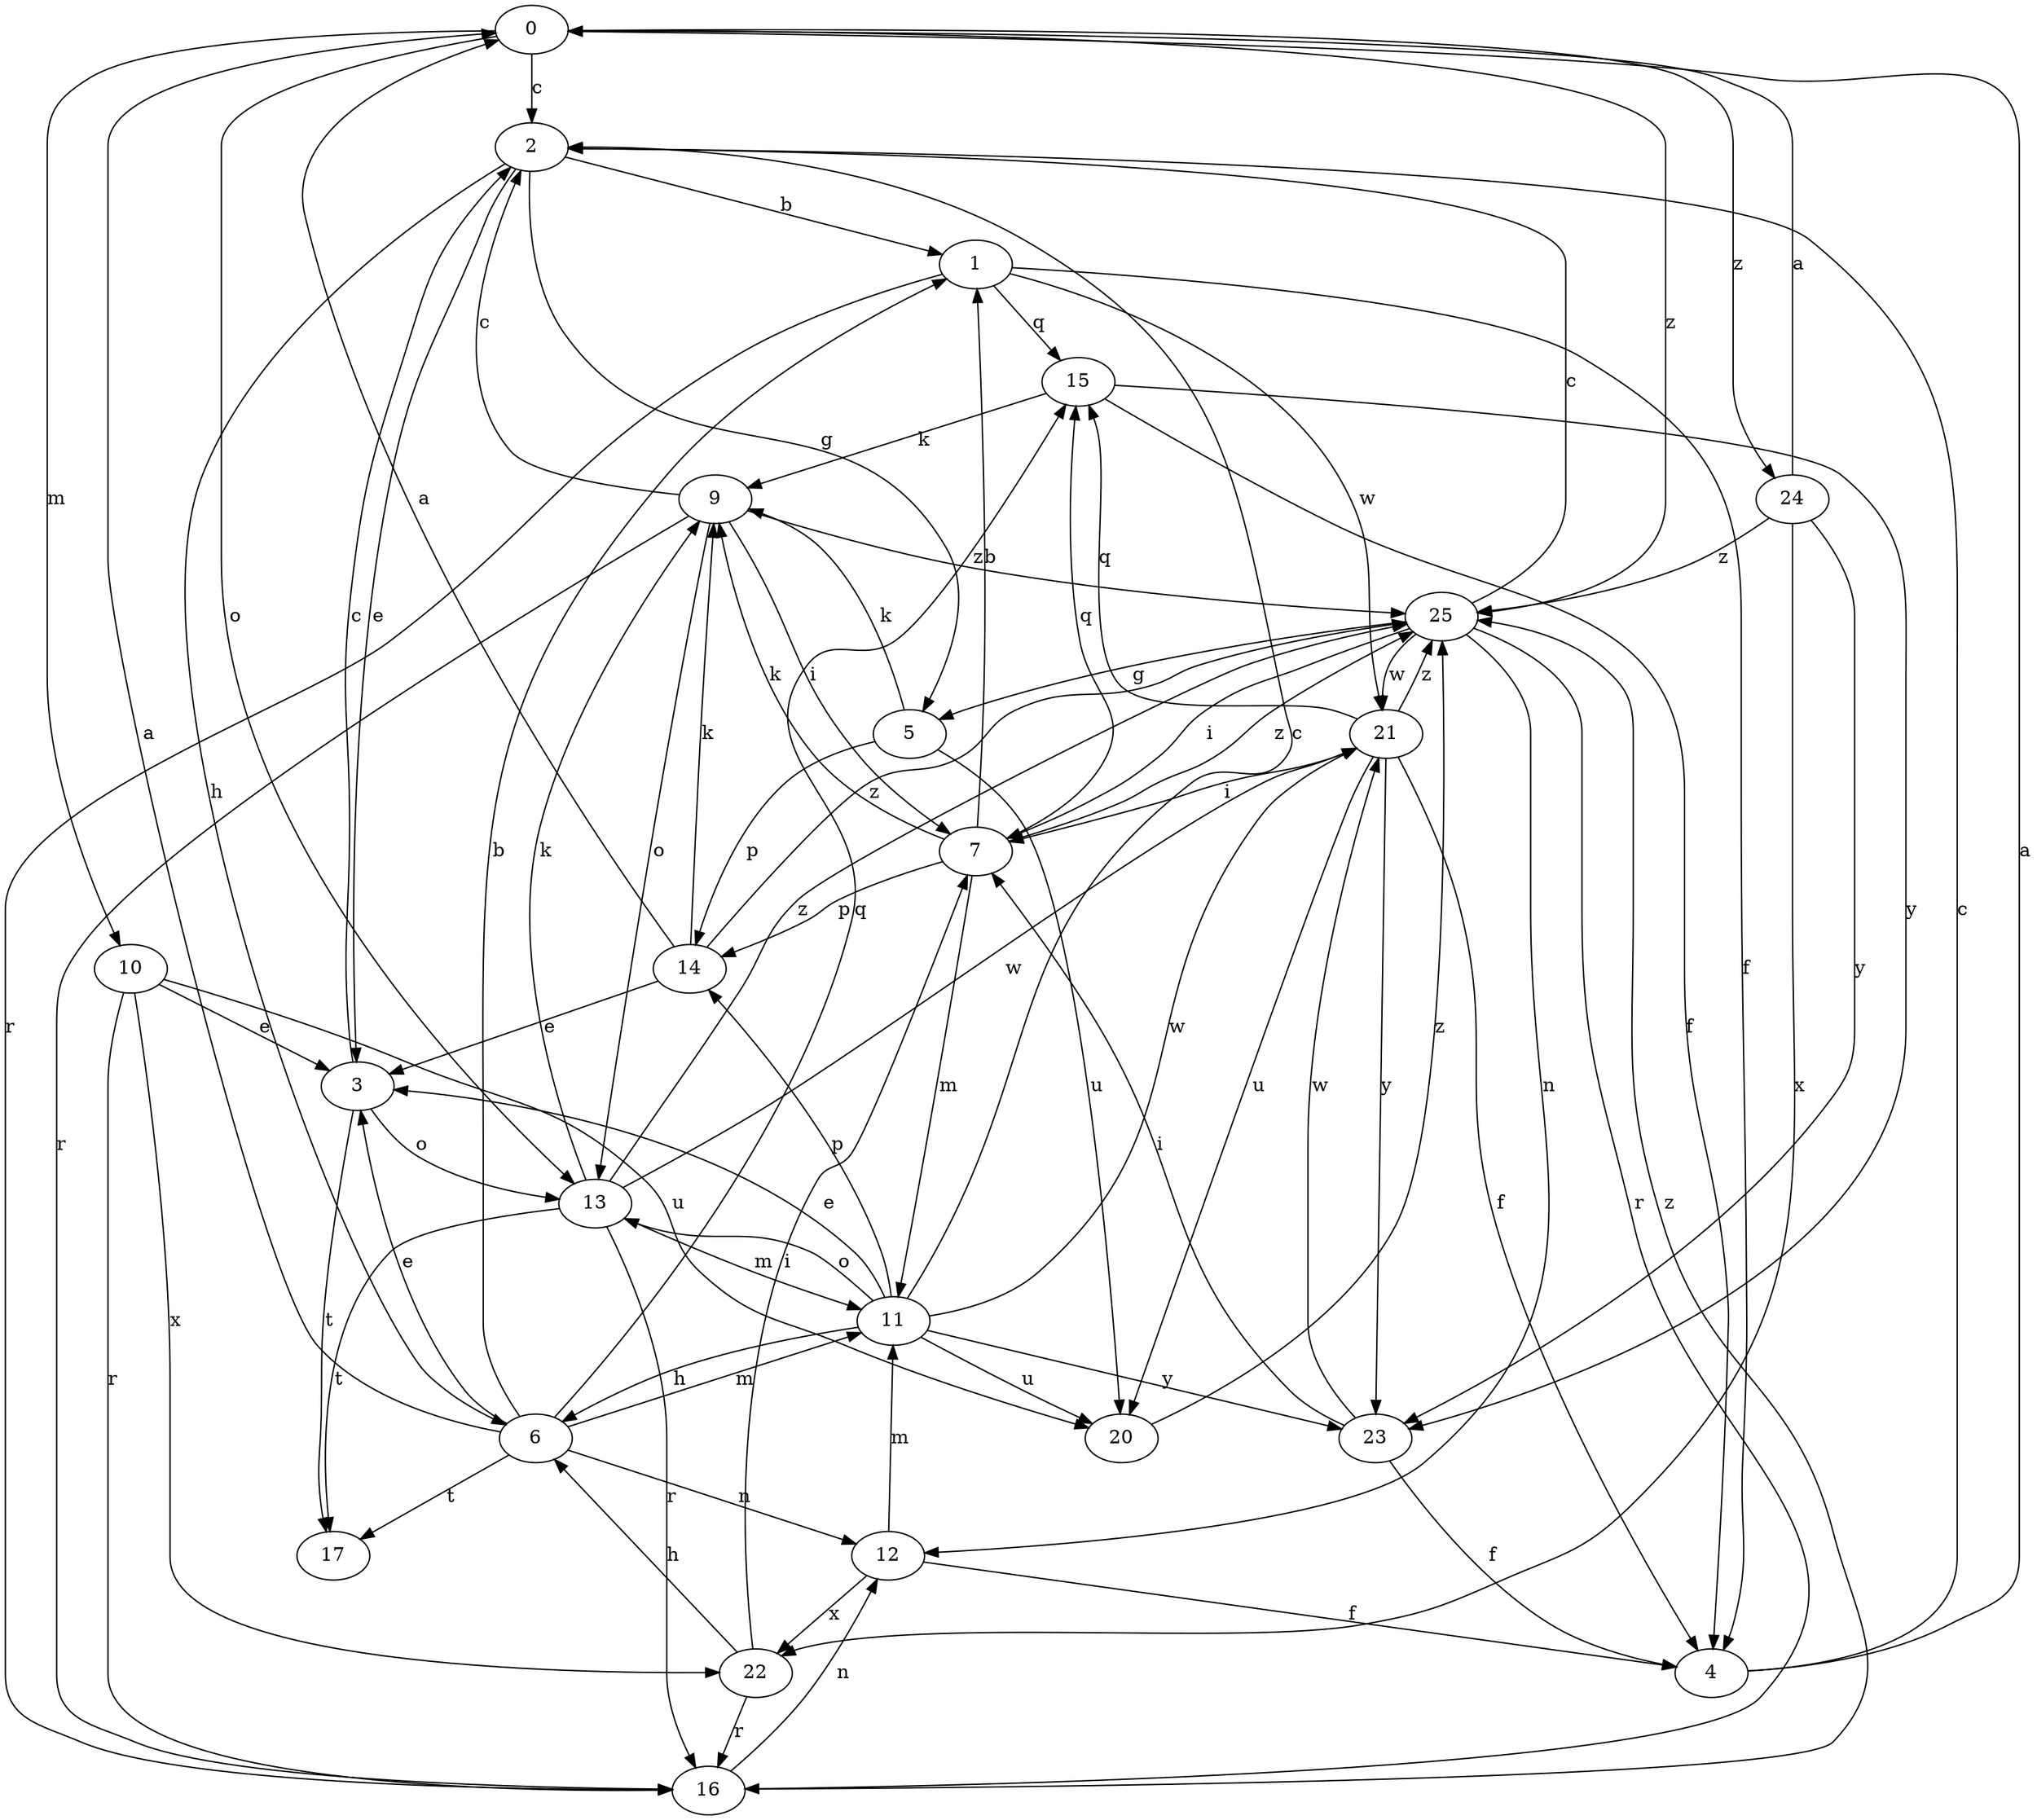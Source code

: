 strict digraph  {
0;
1;
2;
3;
4;
5;
6;
7;
9;
10;
11;
12;
13;
14;
15;
16;
17;
20;
21;
22;
23;
24;
25;
0 -> 2  [label=c];
0 -> 10  [label=m];
0 -> 13  [label=o];
0 -> 24  [label=z];
0 -> 25  [label=z];
1 -> 4  [label=f];
1 -> 15  [label=q];
1 -> 16  [label=r];
1 -> 21  [label=w];
2 -> 1  [label=b];
2 -> 3  [label=e];
2 -> 5  [label=g];
2 -> 6  [label=h];
3 -> 2  [label=c];
3 -> 13  [label=o];
3 -> 17  [label=t];
4 -> 0  [label=a];
4 -> 2  [label=c];
5 -> 9  [label=k];
5 -> 14  [label=p];
5 -> 20  [label=u];
6 -> 0  [label=a];
6 -> 1  [label=b];
6 -> 3  [label=e];
6 -> 11  [label=m];
6 -> 12  [label=n];
6 -> 15  [label=q];
6 -> 17  [label=t];
7 -> 1  [label=b];
7 -> 9  [label=k];
7 -> 11  [label=m];
7 -> 14  [label=p];
7 -> 15  [label=q];
7 -> 25  [label=z];
9 -> 2  [label=c];
9 -> 7  [label=i];
9 -> 13  [label=o];
9 -> 16  [label=r];
9 -> 25  [label=z];
10 -> 3  [label=e];
10 -> 16  [label=r];
10 -> 20  [label=u];
10 -> 22  [label=x];
11 -> 2  [label=c];
11 -> 3  [label=e];
11 -> 6  [label=h];
11 -> 13  [label=o];
11 -> 14  [label=p];
11 -> 20  [label=u];
11 -> 21  [label=w];
11 -> 23  [label=y];
12 -> 4  [label=f];
12 -> 11  [label=m];
12 -> 22  [label=x];
13 -> 9  [label=k];
13 -> 11  [label=m];
13 -> 16  [label=r];
13 -> 17  [label=t];
13 -> 21  [label=w];
13 -> 25  [label=z];
14 -> 0  [label=a];
14 -> 3  [label=e];
14 -> 9  [label=k];
14 -> 25  [label=z];
15 -> 4  [label=f];
15 -> 9  [label=k];
15 -> 23  [label=y];
16 -> 12  [label=n];
16 -> 25  [label=z];
20 -> 25  [label=z];
21 -> 4  [label=f];
21 -> 7  [label=i];
21 -> 15  [label=q];
21 -> 20  [label=u];
21 -> 23  [label=y];
21 -> 25  [label=z];
22 -> 6  [label=h];
22 -> 7  [label=i];
22 -> 16  [label=r];
23 -> 4  [label=f];
23 -> 7  [label=i];
23 -> 21  [label=w];
24 -> 0  [label=a];
24 -> 22  [label=x];
24 -> 23  [label=y];
24 -> 25  [label=z];
25 -> 2  [label=c];
25 -> 5  [label=g];
25 -> 7  [label=i];
25 -> 12  [label=n];
25 -> 16  [label=r];
25 -> 21  [label=w];
}
